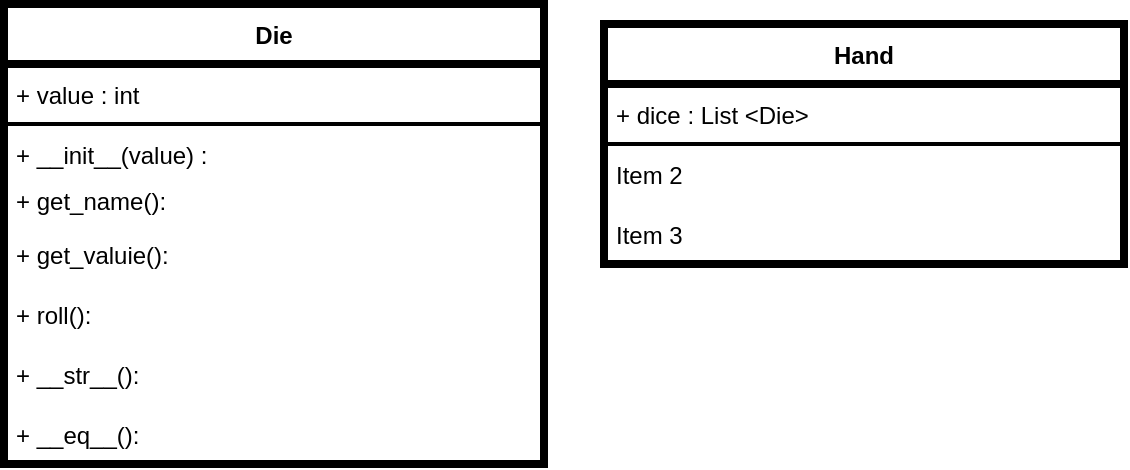 <mxfile version="16.4.7" type="github"><diagram id="tz9_KqgbVumm-HtImBlc" name="Page-1"><mxGraphModel dx="1047" dy="844" grid="1" gridSize="10" guides="1" tooltips="1" connect="1" arrows="1" fold="1" page="1" pageScale="1" pageWidth="827" pageHeight="1169" math="0" shadow="0"><root><mxCell id="0"/><mxCell id="1" parent="0"/><mxCell id="CTIU6I9KtGzF2qV7O4kr-3" value="Die" style="swimlane;fontStyle=1;childLayout=stackLayout;horizontal=1;startSize=30;horizontalStack=0;resizeParent=1;resizeParentMax=0;resizeLast=0;collapsible=1;marginBottom=0;strokeWidth=4;" vertex="1" parent="1"><mxGeometry x="70" y="160" width="270" height="230" as="geometry"><mxRectangle x="70" y="160" width="50" height="30" as="alternateBounds"/></mxGeometry></mxCell><mxCell id="CTIU6I9KtGzF2qV7O4kr-4" value="+ value : int" style="text;strokeColor=default;fillColor=none;align=left;verticalAlign=middle;spacingLeft=4;spacingRight=4;overflow=hidden;points=[[0,0.5],[1,0.5]];portConstraint=eastwest;rotatable=0;strokeWidth=2;" vertex="1" parent="CTIU6I9KtGzF2qV7O4kr-3"><mxGeometry y="30" width="270" height="30" as="geometry"/></mxCell><mxCell id="CTIU6I9KtGzF2qV7O4kr-5" value="+ __init__(value) :" style="text;strokeColor=none;fillColor=none;align=left;verticalAlign=middle;spacingLeft=4;spacingRight=4;overflow=hidden;points=[[0,0.5],[1,0.5]];portConstraint=eastwest;rotatable=0;" vertex="1" parent="CTIU6I9KtGzF2qV7O4kr-3"><mxGeometry y="60" width="270" height="30" as="geometry"/></mxCell><mxCell id="CTIU6I9KtGzF2qV7O4kr-6" value="+ get_name():&#10;" style="text;strokeColor=none;fillColor=none;align=left;verticalAlign=middle;spacingLeft=4;spacingRight=4;overflow=hidden;points=[[0,0.5],[1,0.5]];portConstraint=eastwest;rotatable=0;" vertex="1" parent="CTIU6I9KtGzF2qV7O4kr-3"><mxGeometry y="90" width="270" height="20" as="geometry"/></mxCell><mxCell id="CTIU6I9KtGzF2qV7O4kr-12" value="+ get_valuie():" style="text;strokeColor=none;fillColor=none;align=left;verticalAlign=middle;spacingLeft=4;spacingRight=4;overflow=hidden;points=[[0,0.5],[1,0.5]];portConstraint=eastwest;rotatable=0;" vertex="1" parent="CTIU6I9KtGzF2qV7O4kr-3"><mxGeometry y="110" width="270" height="30" as="geometry"/></mxCell><mxCell id="CTIU6I9KtGzF2qV7O4kr-11" value="+ roll():" style="text;strokeColor=none;fillColor=none;align=left;verticalAlign=middle;spacingLeft=4;spacingRight=4;overflow=hidden;points=[[0,0.5],[1,0.5]];portConstraint=eastwest;rotatable=0;" vertex="1" parent="CTIU6I9KtGzF2qV7O4kr-3"><mxGeometry y="140" width="270" height="30" as="geometry"/></mxCell><mxCell id="CTIU6I9KtGzF2qV7O4kr-14" value="+ __str__():" style="text;strokeColor=none;fillColor=none;align=left;verticalAlign=middle;spacingLeft=4;spacingRight=4;overflow=hidden;points=[[0,0.5],[1,0.5]];portConstraint=eastwest;rotatable=0;" vertex="1" parent="CTIU6I9KtGzF2qV7O4kr-3"><mxGeometry y="170" width="270" height="30" as="geometry"/></mxCell><mxCell id="CTIU6I9KtGzF2qV7O4kr-13" value="+ __eq__():" style="text;strokeColor=none;fillColor=none;align=left;verticalAlign=middle;spacingLeft=4;spacingRight=4;overflow=hidden;points=[[0,0.5],[1,0.5]];portConstraint=eastwest;rotatable=0;" vertex="1" parent="CTIU6I9KtGzF2qV7O4kr-3"><mxGeometry y="200" width="270" height="30" as="geometry"/></mxCell><mxCell id="CTIU6I9KtGzF2qV7O4kr-7" value="Hand" style="swimlane;fontStyle=1;childLayout=stackLayout;horizontal=1;startSize=30;horizontalStack=0;resizeParent=1;resizeParentMax=0;resizeLast=0;collapsible=1;marginBottom=0;strokeWidth=4;" vertex="1" parent="1"><mxGeometry x="370" y="170" width="260" height="120" as="geometry"/></mxCell><mxCell id="CTIU6I9KtGzF2qV7O4kr-8" value="+ dice : List &lt;Die&gt;" style="text;strokeColor=default;fillColor=none;align=left;verticalAlign=middle;spacingLeft=4;spacingRight=4;overflow=hidden;points=[[0,0.5],[1,0.5]];portConstraint=eastwest;rotatable=0;strokeWidth=2;" vertex="1" parent="CTIU6I9KtGzF2qV7O4kr-7"><mxGeometry y="30" width="260" height="30" as="geometry"/></mxCell><mxCell id="CTIU6I9KtGzF2qV7O4kr-9" value="Item 2" style="text;strokeColor=none;fillColor=none;align=left;verticalAlign=middle;spacingLeft=4;spacingRight=4;overflow=hidden;points=[[0,0.5],[1,0.5]];portConstraint=eastwest;rotatable=0;" vertex="1" parent="CTIU6I9KtGzF2qV7O4kr-7"><mxGeometry y="60" width="260" height="30" as="geometry"/></mxCell><mxCell id="CTIU6I9KtGzF2qV7O4kr-10" value="Item 3" style="text;strokeColor=none;fillColor=none;align=left;verticalAlign=middle;spacingLeft=4;spacingRight=4;overflow=hidden;points=[[0,0.5],[1,0.5]];portConstraint=eastwest;rotatable=0;" vertex="1" parent="CTIU6I9KtGzF2qV7O4kr-7"><mxGeometry y="90" width="260" height="30" as="geometry"/></mxCell></root></mxGraphModel></diagram></mxfile>